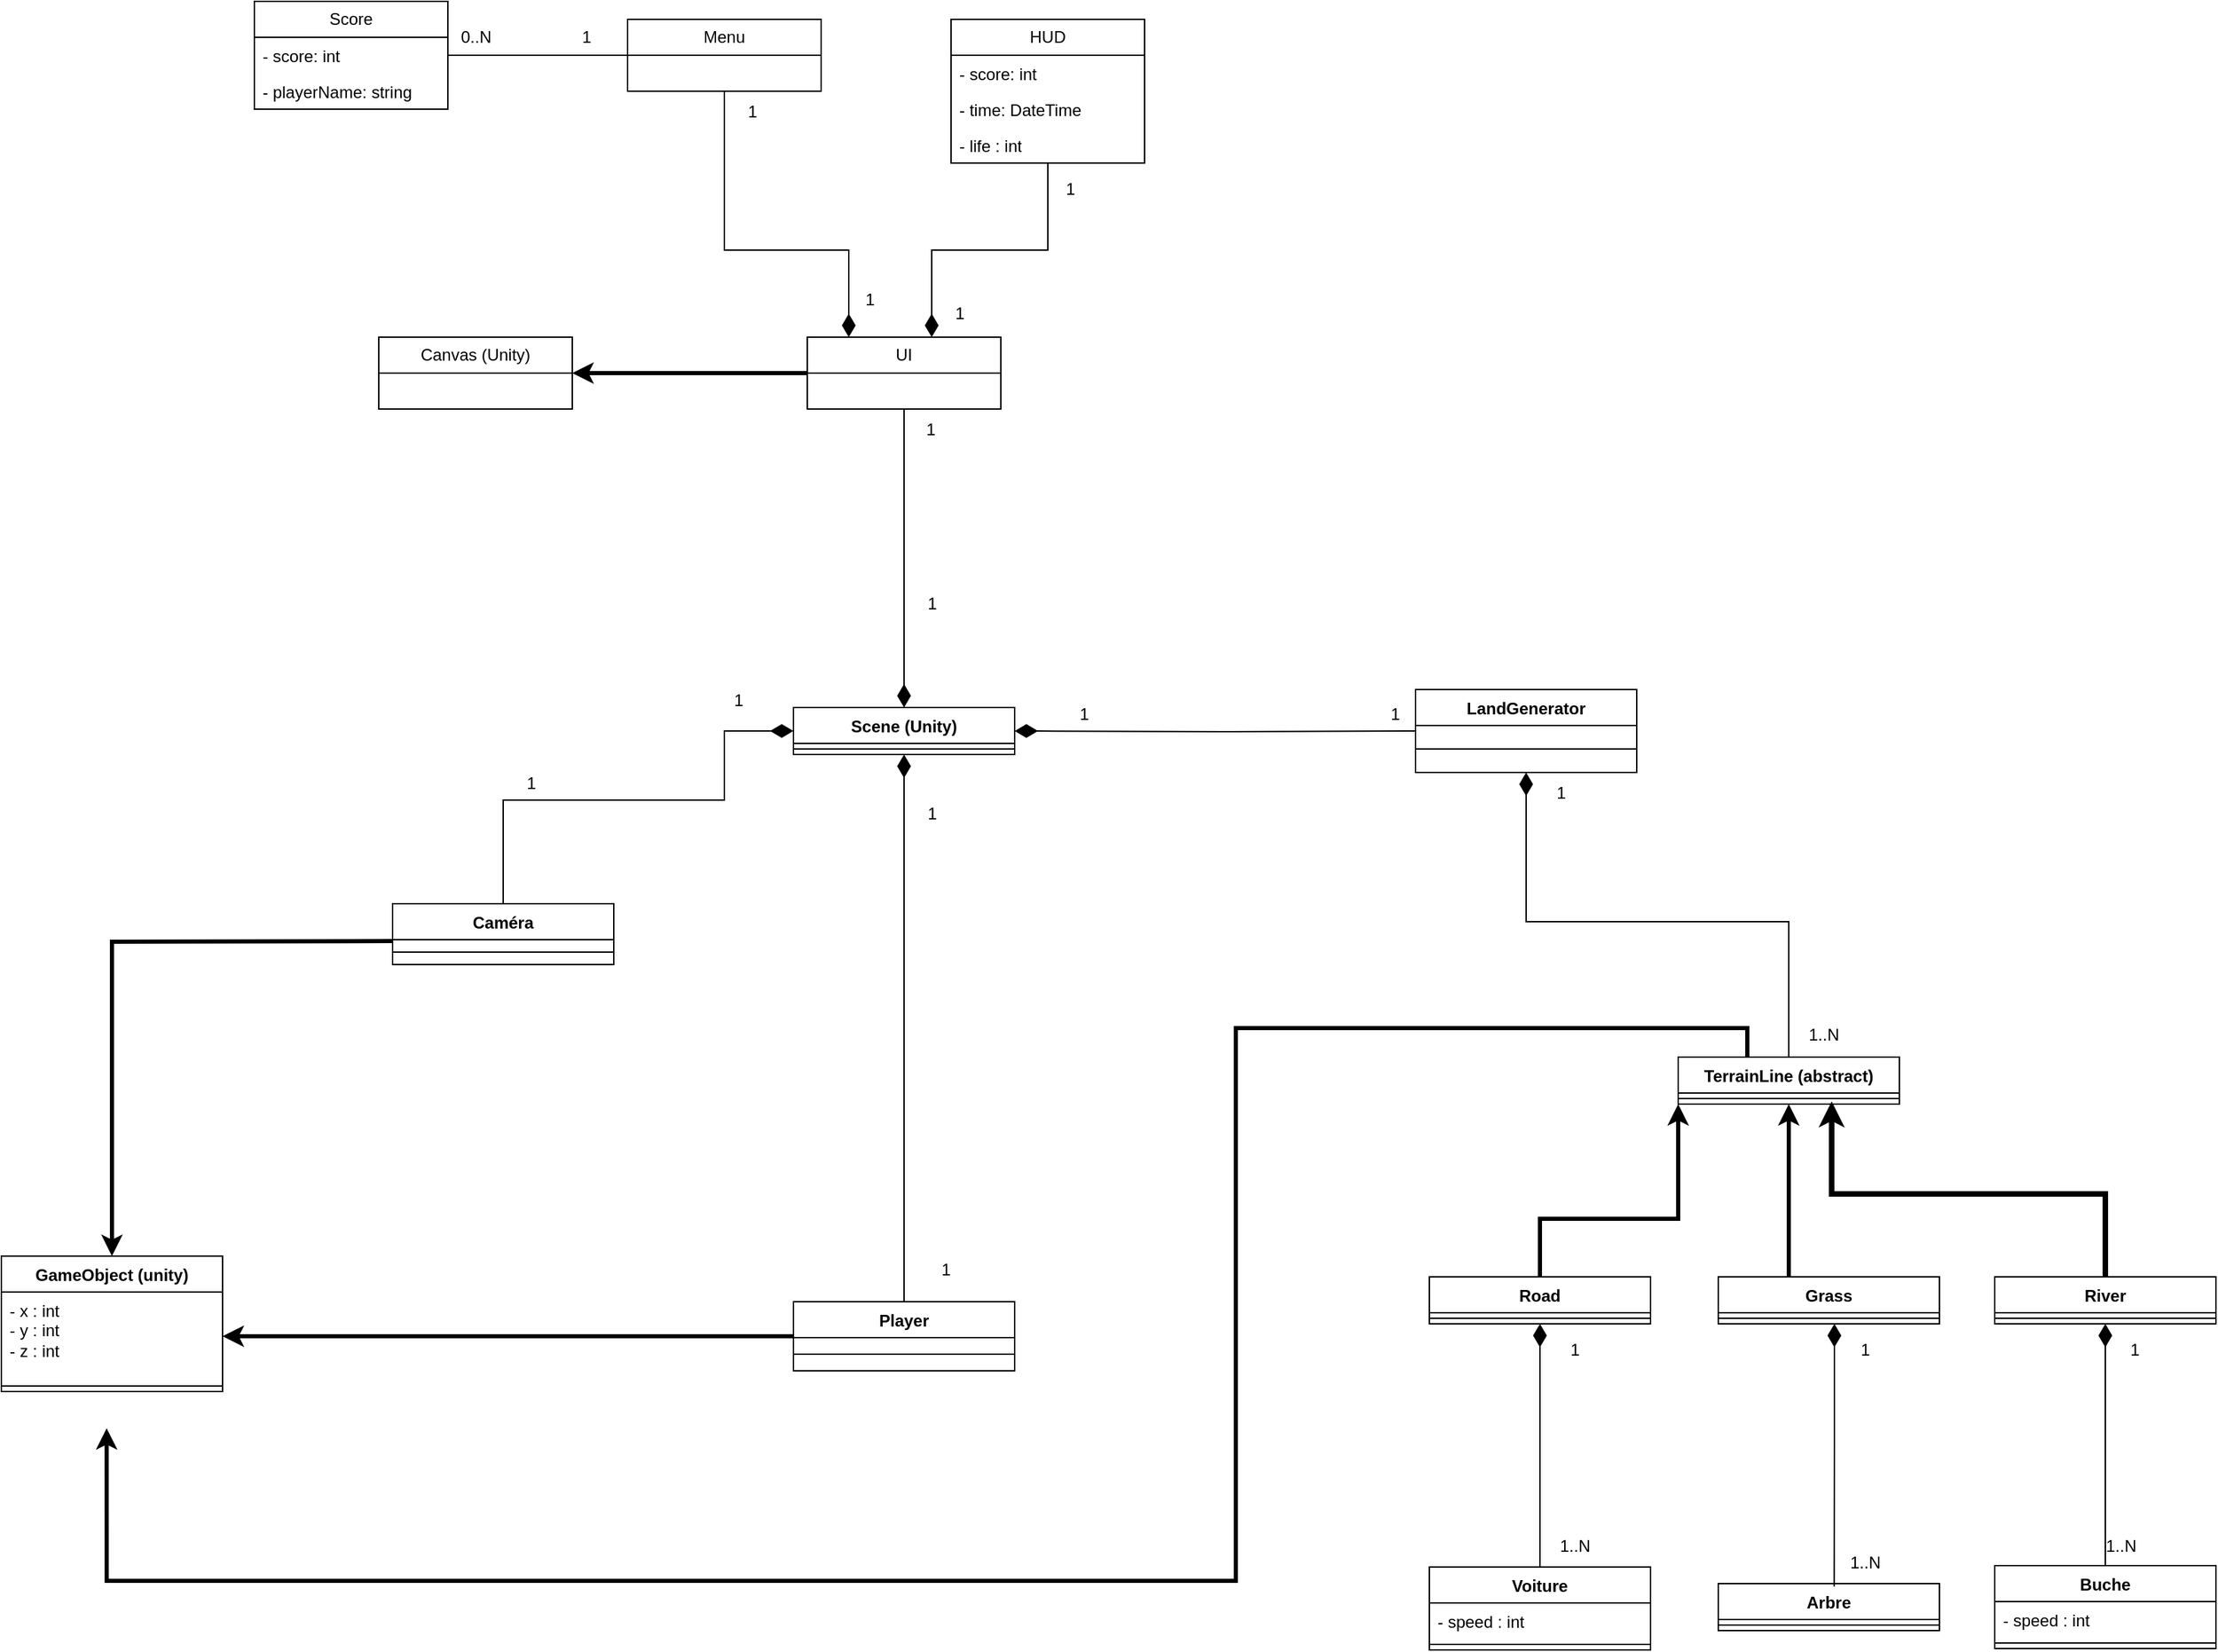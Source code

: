 <mxfile version="22.0.3" type="device">
  <diagram id="-vfHiYDljp6EoaBorjf2" name="Page-1">
    <mxGraphModel dx="2261" dy="2005" grid="1" gridSize="10" guides="1" tooltips="1" connect="1" arrows="1" fold="1" page="1" pageScale="1" pageWidth="827" pageHeight="1169" math="0" shadow="0">
      <root>
        <mxCell id="0" />
        <mxCell id="1" parent="0" />
        <mxCell id="QHdux0M1vRLAvXCM05R1-1" value="Player" style="swimlane;fontStyle=1;align=center;verticalAlign=top;childLayout=stackLayout;horizontal=1;startSize=26;horizontalStack=0;resizeParent=1;resizeParentMax=0;resizeLast=0;collapsible=1;marginBottom=0;whiteSpace=wrap;html=1;" parent="1" vertex="1">
          <mxGeometry x="160" y="618" width="160" height="50" as="geometry" />
        </mxCell>
        <mxCell id="QHdux0M1vRLAvXCM05R1-3" value="" style="line;strokeWidth=1;fillColor=none;align=left;verticalAlign=middle;spacingTop=-1;spacingLeft=3;spacingRight=3;rotatable=0;labelPosition=right;points=[];portConstraint=eastwest;strokeColor=inherit;" parent="QHdux0M1vRLAvXCM05R1-1" vertex="1">
          <mxGeometry y="26" width="160" height="24" as="geometry" />
        </mxCell>
        <mxCell id="_0vEYilSY-C2EpLSqVs0-3" style="rounded=0;orthogonalLoop=1;jettySize=auto;html=1;endArrow=none;endFill=0;startArrow=diamondThin;startFill=1;endSize=12;startSize=14;" parent="1" source="QHdux0M1vRLAvXCM05R1-5" target="QHdux0M1vRLAvXCM05R1-1" edge="1">
          <mxGeometry relative="1" as="geometry" />
        </mxCell>
        <mxCell id="_0vEYilSY-C2EpLSqVs0-92" style="edgeStyle=orthogonalEdgeStyle;rounded=0;orthogonalLoop=1;jettySize=auto;html=1;entryX=0.5;entryY=0;entryDx=0;entryDy=0;endArrow=none;endFill=0;startArrow=diamondThin;startFill=1;startSize=14;" parent="1" source="QHdux0M1vRLAvXCM05R1-5" target="_0vEYilSY-C2EpLSqVs0-88" edge="1">
          <mxGeometry relative="1" as="geometry">
            <Array as="points">
              <mxPoint x="110" y="255" />
              <mxPoint x="-50" y="254" />
            </Array>
          </mxGeometry>
        </mxCell>
        <mxCell id="ePx-Qd-llUfTR6xKbrUM-10" style="edgeStyle=orthogonalEdgeStyle;rounded=0;orthogonalLoop=1;jettySize=auto;html=1;endArrow=none;endFill=0;startArrow=diamondThin;startFill=1;startSize=14;" edge="1" parent="1" source="QHdux0M1vRLAvXCM05R1-5" target="ePx-Qd-llUfTR6xKbrUM-1">
          <mxGeometry relative="1" as="geometry" />
        </mxCell>
        <mxCell id="QHdux0M1vRLAvXCM05R1-5" value="Scene (Unity)" style="swimlane;fontStyle=1;align=center;verticalAlign=top;childLayout=stackLayout;horizontal=1;startSize=26;horizontalStack=0;resizeParent=1;resizeParentMax=0;resizeLast=0;collapsible=1;marginBottom=0;whiteSpace=wrap;html=1;" parent="1" vertex="1">
          <mxGeometry x="160" y="188" width="160" height="34" as="geometry" />
        </mxCell>
        <mxCell id="QHdux0M1vRLAvXCM05R1-7" value="" style="line;strokeWidth=1;fillColor=none;align=left;verticalAlign=middle;spacingTop=-1;spacingLeft=3;spacingRight=3;rotatable=0;labelPosition=right;points=[];portConstraint=eastwest;strokeColor=inherit;" parent="QHdux0M1vRLAvXCM05R1-5" vertex="1">
          <mxGeometry y="26" width="160" height="8" as="geometry" />
        </mxCell>
        <mxCell id="QHdux0M1vRLAvXCM05R1-46" value="Voiture" style="swimlane;fontStyle=1;align=center;verticalAlign=top;childLayout=stackLayout;horizontal=1;startSize=26;horizontalStack=0;resizeParent=1;resizeParentMax=0;resizeLast=0;collapsible=1;marginBottom=0;whiteSpace=wrap;html=1;" parent="1" vertex="1">
          <mxGeometry x="620" y="810" width="160" height="60" as="geometry" />
        </mxCell>
        <mxCell id="QHdux0M1vRLAvXCM05R1-47" value="- speed : int" style="text;strokeColor=none;fillColor=none;align=left;verticalAlign=top;spacingLeft=4;spacingRight=4;overflow=hidden;rotatable=0;points=[[0,0.5],[1,0.5]];portConstraint=eastwest;whiteSpace=wrap;html=1;" parent="QHdux0M1vRLAvXCM05R1-46" vertex="1">
          <mxGeometry y="26" width="160" height="26" as="geometry" />
        </mxCell>
        <mxCell id="QHdux0M1vRLAvXCM05R1-48" value="" style="line;strokeWidth=1;fillColor=none;align=left;verticalAlign=middle;spacingTop=-1;spacingLeft=3;spacingRight=3;rotatable=0;labelPosition=right;points=[];portConstraint=eastwest;strokeColor=inherit;" parent="QHdux0M1vRLAvXCM05R1-46" vertex="1">
          <mxGeometry y="52" width="160" height="8" as="geometry" />
        </mxCell>
        <mxCell id="QHdux0M1vRLAvXCM05R1-50" value="Arbre" style="swimlane;fontStyle=1;align=center;verticalAlign=top;childLayout=stackLayout;horizontal=1;startSize=26;horizontalStack=0;resizeParent=1;resizeParentMax=0;resizeLast=0;collapsible=1;marginBottom=0;whiteSpace=wrap;html=1;" parent="1" vertex="1">
          <mxGeometry x="829" y="822" width="160" height="34" as="geometry" />
        </mxCell>
        <mxCell id="QHdux0M1vRLAvXCM05R1-52" value="" style="line;strokeWidth=1;fillColor=none;align=left;verticalAlign=middle;spacingTop=-1;spacingLeft=3;spacingRight=3;rotatable=0;labelPosition=right;points=[];portConstraint=eastwest;strokeColor=inherit;" parent="QHdux0M1vRLAvXCM05R1-50" vertex="1">
          <mxGeometry y="26" width="160" height="8" as="geometry" />
        </mxCell>
        <mxCell id="HlbL8YD0RV6L0Xlzjblz-8" style="edgeStyle=orthogonalEdgeStyle;rounded=0;orthogonalLoop=1;jettySize=auto;html=1;entryX=0.476;entryY=1.022;entryDx=0;entryDy=0;entryPerimeter=0;strokeWidth=3;" parent="1" source="_0vEYilSY-C2EpLSqVs0-16" edge="1">
          <mxGeometry relative="1" as="geometry">
            <mxPoint x="-336.84" y="709.572" as="targetPoint" />
            <Array as="points">
              <mxPoint x="850" y="420" />
              <mxPoint x="480" y="420" />
              <mxPoint x="480" y="820" />
              <mxPoint x="-337" y="820" />
            </Array>
          </mxGeometry>
        </mxCell>
        <mxCell id="_0vEYilSY-C2EpLSqVs0-16" value="TerrainLine (abstract)" style="swimlane;fontStyle=1;align=center;verticalAlign=top;childLayout=stackLayout;horizontal=1;startSize=26;horizontalStack=0;resizeParent=1;resizeParentMax=0;resizeLast=0;collapsible=1;marginBottom=0;whiteSpace=wrap;html=1;" parent="1" vertex="1">
          <mxGeometry x="800" y="441" width="160" height="34" as="geometry" />
        </mxCell>
        <mxCell id="_0vEYilSY-C2EpLSqVs0-18" value="" style="line;strokeWidth=1;fillColor=none;align=left;verticalAlign=middle;spacingTop=-1;spacingLeft=3;spacingRight=3;rotatable=0;labelPosition=right;points=[];portConstraint=eastwest;strokeColor=inherit;" parent="_0vEYilSY-C2EpLSqVs0-16" vertex="1">
          <mxGeometry y="26" width="160" height="8" as="geometry" />
        </mxCell>
        <mxCell id="_0vEYilSY-C2EpLSqVs0-24" value="1" style="text;html=1;align=center;verticalAlign=middle;resizable=0;points=[];autosize=1;strokeColor=none;fillColor=none;" parent="1" vertex="1">
          <mxGeometry x="255" y="580" width="30" height="30" as="geometry" />
        </mxCell>
        <mxCell id="_0vEYilSY-C2EpLSqVs0-25" value="1" style="text;html=1;align=center;verticalAlign=middle;resizable=0;points=[];autosize=1;strokeColor=none;fillColor=none;" parent="1" vertex="1">
          <mxGeometry x="245" y="250" width="30" height="30" as="geometry" />
        </mxCell>
        <mxCell id="_0vEYilSY-C2EpLSqVs0-42" value="Road" style="swimlane;fontStyle=1;align=center;verticalAlign=top;childLayout=stackLayout;horizontal=1;startSize=26;horizontalStack=0;resizeParent=1;resizeParentMax=0;resizeLast=0;collapsible=1;marginBottom=0;whiteSpace=wrap;html=1;" parent="1" vertex="1">
          <mxGeometry x="620" y="600" width="160" height="34" as="geometry" />
        </mxCell>
        <mxCell id="_0vEYilSY-C2EpLSqVs0-44" value="" style="line;strokeWidth=1;fillColor=none;align=left;verticalAlign=middle;spacingTop=-1;spacingLeft=3;spacingRight=3;rotatable=0;labelPosition=right;points=[];portConstraint=eastwest;strokeColor=inherit;" parent="_0vEYilSY-C2EpLSqVs0-42" vertex="1">
          <mxGeometry y="26" width="160" height="8" as="geometry" />
        </mxCell>
        <mxCell id="_0vEYilSY-C2EpLSqVs0-46" value="Grass" style="swimlane;fontStyle=1;align=center;verticalAlign=top;childLayout=stackLayout;horizontal=1;startSize=26;horizontalStack=0;resizeParent=1;resizeParentMax=0;resizeLast=0;collapsible=1;marginBottom=0;whiteSpace=wrap;html=1;" parent="1" vertex="1">
          <mxGeometry x="829" y="600" width="160" height="34" as="geometry" />
        </mxCell>
        <mxCell id="_0vEYilSY-C2EpLSqVs0-48" value="" style="line;strokeWidth=1;fillColor=none;align=left;verticalAlign=middle;spacingTop=-1;spacingLeft=3;spacingRight=3;rotatable=0;labelPosition=right;points=[];portConstraint=eastwest;strokeColor=inherit;" parent="_0vEYilSY-C2EpLSqVs0-46" vertex="1">
          <mxGeometry y="26" width="160" height="8" as="geometry" />
        </mxCell>
        <mxCell id="_0vEYilSY-C2EpLSqVs0-57" value="" style="edgeStyle=orthogonalEdgeStyle;rounded=0;orthogonalLoop=1;jettySize=auto;html=1;strokeWidth=4;entryX=0.694;entryY=0.75;entryDx=0;entryDy=0;entryPerimeter=0;" parent="1" source="_0vEYilSY-C2EpLSqVs0-50" target="_0vEYilSY-C2EpLSqVs0-18" edge="1">
          <mxGeometry relative="1" as="geometry">
            <mxPoint x="1020" y="643" as="sourcePoint" />
            <mxPoint x="881" y="516" as="targetPoint" />
            <Array as="points">
              <mxPoint x="1109" y="540" />
              <mxPoint x="911" y="540" />
            </Array>
          </mxGeometry>
        </mxCell>
        <mxCell id="_0vEYilSY-C2EpLSqVs0-50" value="River" style="swimlane;fontStyle=1;align=center;verticalAlign=top;childLayout=stackLayout;horizontal=1;startSize=26;horizontalStack=0;resizeParent=1;resizeParentMax=0;resizeLast=0;collapsible=1;marginBottom=0;whiteSpace=wrap;html=1;" parent="1" vertex="1">
          <mxGeometry x="1029" y="600" width="160" height="34" as="geometry" />
        </mxCell>
        <mxCell id="_0vEYilSY-C2EpLSqVs0-52" value="" style="line;strokeWidth=1;fillColor=none;align=left;verticalAlign=middle;spacingTop=-1;spacingLeft=3;spacingRight=3;rotatable=0;labelPosition=right;points=[];portConstraint=eastwest;strokeColor=inherit;" parent="_0vEYilSY-C2EpLSqVs0-50" vertex="1">
          <mxGeometry y="26" width="160" height="8" as="geometry" />
        </mxCell>
        <mxCell id="_0vEYilSY-C2EpLSqVs0-55" style="edgeStyle=orthogonalEdgeStyle;rounded=0;orthogonalLoop=1;jettySize=auto;html=1;strokeWidth=3;" parent="1" source="_0vEYilSY-C2EpLSqVs0-42" target="_0vEYilSY-C2EpLSqVs0-16" edge="1">
          <mxGeometry relative="1" as="geometry">
            <mxPoint x="813.2" y="542.208" as="targetPoint" />
            <Array as="points">
              <mxPoint x="700" y="558" />
              <mxPoint x="800" y="558" />
            </Array>
          </mxGeometry>
        </mxCell>
        <mxCell id="_0vEYilSY-C2EpLSqVs0-56" style="edgeStyle=orthogonalEdgeStyle;rounded=0;orthogonalLoop=1;jettySize=auto;html=1;entryX=0.5;entryY=1;entryDx=0;entryDy=0;strokeWidth=3;" parent="1" source="_0vEYilSY-C2EpLSqVs0-46" target="_0vEYilSY-C2EpLSqVs0-16" edge="1">
          <mxGeometry relative="1" as="geometry">
            <mxPoint x="846.8" y="542.208" as="targetPoint" />
            <Array as="points">
              <mxPoint x="880" y="580" />
              <mxPoint x="880" y="580" />
            </Array>
          </mxGeometry>
        </mxCell>
        <mxCell id="_0vEYilSY-C2EpLSqVs0-59" value="LandGenerator" style="swimlane;fontStyle=1;align=center;verticalAlign=top;childLayout=stackLayout;horizontal=1;startSize=26;horizontalStack=0;resizeParent=1;resizeParentMax=0;resizeLast=0;collapsible=1;marginBottom=0;whiteSpace=wrap;html=1;" parent="1" vertex="1">
          <mxGeometry x="610" y="175" width="160" height="60" as="geometry" />
        </mxCell>
        <mxCell id="_0vEYilSY-C2EpLSqVs0-61" value="" style="line;strokeWidth=1;fillColor=none;align=left;verticalAlign=middle;spacingTop=-1;spacingLeft=3;spacingRight=3;rotatable=0;labelPosition=right;points=[];portConstraint=eastwest;strokeColor=inherit;" parent="_0vEYilSY-C2EpLSqVs0-59" vertex="1">
          <mxGeometry y="26" width="160" height="34" as="geometry" />
        </mxCell>
        <mxCell id="_0vEYilSY-C2EpLSqVs0-63" style="edgeStyle=orthogonalEdgeStyle;rounded=0;orthogonalLoop=1;jettySize=auto;html=1;endArrow=none;endFill=0;startArrow=diamondThin;startFill=1;startSize=14;" parent="1" target="_0vEYilSY-C2EpLSqVs0-59" edge="1">
          <mxGeometry relative="1" as="geometry">
            <mxPoint x="320" y="205" as="sourcePoint" />
            <mxPoint x="600" y="251" as="targetPoint" />
          </mxGeometry>
        </mxCell>
        <mxCell id="_0vEYilSY-C2EpLSqVs0-64" style="edgeStyle=orthogonalEdgeStyle;rounded=0;orthogonalLoop=1;jettySize=auto;html=1;endArrow=none;endFill=0;exitX=0.5;exitY=1;exitDx=0;exitDy=0;startArrow=diamondThin;startFill=1;startSize=14;" parent="1" source="_0vEYilSY-C2EpLSqVs0-59" target="_0vEYilSY-C2EpLSqVs0-16" edge="1">
          <mxGeometry relative="1" as="geometry">
            <mxPoint x="760" y="285" as="sourcePoint" />
          </mxGeometry>
        </mxCell>
        <mxCell id="_0vEYilSY-C2EpLSqVs0-66" value="1" style="text;html=1;align=center;verticalAlign=middle;resizable=0;points=[];autosize=1;strokeColor=none;fillColor=none;" parent="1" vertex="1">
          <mxGeometry x="580" y="178" width="30" height="30" as="geometry" />
        </mxCell>
        <mxCell id="_0vEYilSY-C2EpLSqVs0-67" value="1" style="text;html=1;align=center;verticalAlign=middle;resizable=0;points=[];autosize=1;strokeColor=none;fillColor=none;" parent="1" vertex="1">
          <mxGeometry x="355" y="178" width="30" height="30" as="geometry" />
        </mxCell>
        <mxCell id="_0vEYilSY-C2EpLSqVs0-74" value="Buche" style="swimlane;fontStyle=1;align=center;verticalAlign=top;childLayout=stackLayout;horizontal=1;startSize=26;horizontalStack=0;resizeParent=1;resizeParentMax=0;resizeLast=0;collapsible=1;marginBottom=0;whiteSpace=wrap;html=1;" parent="1" vertex="1">
          <mxGeometry x="1029" y="809" width="160" height="60" as="geometry" />
        </mxCell>
        <mxCell id="_0vEYilSY-C2EpLSqVs0-75" value="- speed : int" style="text;strokeColor=none;fillColor=none;align=left;verticalAlign=top;spacingLeft=4;spacingRight=4;overflow=hidden;rotatable=0;points=[[0,0.5],[1,0.5]];portConstraint=eastwest;whiteSpace=wrap;html=1;" parent="_0vEYilSY-C2EpLSqVs0-74" vertex="1">
          <mxGeometry y="26" width="160" height="26" as="geometry" />
        </mxCell>
        <mxCell id="_0vEYilSY-C2EpLSqVs0-76" value="" style="line;strokeWidth=1;fillColor=none;align=left;verticalAlign=middle;spacingTop=-1;spacingLeft=3;spacingRight=3;rotatable=0;labelPosition=right;points=[];portConstraint=eastwest;strokeColor=inherit;" parent="_0vEYilSY-C2EpLSqVs0-74" vertex="1">
          <mxGeometry y="52" width="160" height="8" as="geometry" />
        </mxCell>
        <mxCell id="_0vEYilSY-C2EpLSqVs0-81" value="1" style="text;html=1;align=center;verticalAlign=middle;resizable=0;points=[];autosize=1;strokeColor=none;fillColor=none;" parent="1" vertex="1">
          <mxGeometry x="700" y="235" width="30" height="30" as="geometry" />
        </mxCell>
        <mxCell id="_0vEYilSY-C2EpLSqVs0-88" value="Caméra" style="swimlane;fontStyle=1;align=center;verticalAlign=top;childLayout=stackLayout;horizontal=1;startSize=26;horizontalStack=0;resizeParent=1;resizeParentMax=0;resizeLast=0;collapsible=1;marginBottom=0;whiteSpace=wrap;html=1;" parent="1" vertex="1">
          <mxGeometry x="-130" y="330" width="160" height="44" as="geometry" />
        </mxCell>
        <mxCell id="_0vEYilSY-C2EpLSqVs0-90" value="" style="line;strokeWidth=1;fillColor=none;align=left;verticalAlign=middle;spacingTop=-1;spacingLeft=3;spacingRight=3;rotatable=0;labelPosition=right;points=[];portConstraint=eastwest;strokeColor=inherit;" parent="_0vEYilSY-C2EpLSqVs0-88" vertex="1">
          <mxGeometry y="26" width="160" height="18" as="geometry" />
        </mxCell>
        <mxCell id="HlbL8YD0RV6L0Xlzjblz-1" value="GameObject (unity)" style="swimlane;fontStyle=1;align=center;verticalAlign=top;childLayout=stackLayout;horizontal=1;startSize=26;horizontalStack=0;resizeParent=1;resizeParentMax=0;resizeLast=0;collapsible=1;marginBottom=0;whiteSpace=wrap;html=1;" parent="1" vertex="1">
          <mxGeometry x="-413" y="585" width="160" height="98" as="geometry" />
        </mxCell>
        <mxCell id="HlbL8YD0RV6L0Xlzjblz-2" value="- x : int&lt;br&gt;- y : int&lt;br&gt;- z : int" style="text;strokeColor=none;fillColor=none;align=left;verticalAlign=top;spacingLeft=4;spacingRight=4;overflow=hidden;rotatable=0;points=[[0,0.5],[1,0.5]];portConstraint=eastwest;whiteSpace=wrap;html=1;" parent="HlbL8YD0RV6L0Xlzjblz-1" vertex="1">
          <mxGeometry y="26" width="160" height="64" as="geometry" />
        </mxCell>
        <mxCell id="HlbL8YD0RV6L0Xlzjblz-3" value="" style="line;strokeWidth=1;fillColor=none;align=left;verticalAlign=middle;spacingTop=-1;spacingLeft=3;spacingRight=3;rotatable=0;labelPosition=right;points=[];portConstraint=eastwest;strokeColor=inherit;" parent="HlbL8YD0RV6L0Xlzjblz-1" vertex="1">
          <mxGeometry y="90" width="160" height="8" as="geometry" />
        </mxCell>
        <mxCell id="HlbL8YD0RV6L0Xlzjblz-6" style="edgeStyle=orthogonalEdgeStyle;rounded=0;orthogonalLoop=1;jettySize=auto;html=1;entryX=0.5;entryY=0;entryDx=0;entryDy=0;strokeWidth=3;" parent="1" target="HlbL8YD0RV6L0Xlzjblz-1" edge="1">
          <mxGeometry relative="1" as="geometry">
            <mxPoint x="-130" y="357" as="sourcePoint" />
          </mxGeometry>
        </mxCell>
        <mxCell id="HlbL8YD0RV6L0Xlzjblz-7" style="edgeStyle=orthogonalEdgeStyle;rounded=0;orthogonalLoop=1;jettySize=auto;html=1;strokeWidth=3;" parent="1" source="QHdux0M1vRLAvXCM05R1-1" target="HlbL8YD0RV6L0Xlzjblz-2" edge="1">
          <mxGeometry relative="1" as="geometry">
            <mxPoint x="160" y="573" as="sourcePoint" />
          </mxGeometry>
        </mxCell>
        <mxCell id="ePx-Qd-llUfTR6xKbrUM-9" style="edgeStyle=orthogonalEdgeStyle;rounded=0;orthogonalLoop=1;jettySize=auto;html=1;strokeWidth=3;" edge="1" parent="1" source="ePx-Qd-llUfTR6xKbrUM-1" target="ePx-Qd-llUfTR6xKbrUM-5">
          <mxGeometry relative="1" as="geometry" />
        </mxCell>
        <mxCell id="ePx-Qd-llUfTR6xKbrUM-20" style="edgeStyle=orthogonalEdgeStyle;rounded=0;orthogonalLoop=1;jettySize=auto;html=1;endArrow=none;endFill=0;startArrow=diamondThin;startFill=1;startSize=14;" edge="1" parent="1" source="ePx-Qd-llUfTR6xKbrUM-1" target="ePx-Qd-llUfTR6xKbrUM-15">
          <mxGeometry relative="1" as="geometry">
            <Array as="points">
              <mxPoint x="260" y="-143" />
              <mxPoint x="344" y="-143" />
            </Array>
          </mxGeometry>
        </mxCell>
        <mxCell id="ePx-Qd-llUfTR6xKbrUM-1" value="UI" style="swimlane;fontStyle=0;childLayout=stackLayout;horizontal=1;startSize=26;fillColor=none;horizontalStack=0;resizeParent=1;resizeParentMax=0;resizeLast=0;collapsible=1;marginBottom=0;whiteSpace=wrap;html=1;" vertex="1" parent="1">
          <mxGeometry x="170" y="-80" width="140" height="52" as="geometry" />
        </mxCell>
        <mxCell id="ePx-Qd-llUfTR6xKbrUM-5" value="Canvas (Unity)" style="swimlane;fontStyle=0;childLayout=stackLayout;horizontal=1;startSize=26;fillColor=none;horizontalStack=0;resizeParent=1;resizeParentMax=0;resizeLast=0;collapsible=1;marginBottom=0;whiteSpace=wrap;html=1;" vertex="1" parent="1">
          <mxGeometry x="-140" y="-80" width="140" height="52" as="geometry" />
        </mxCell>
        <mxCell id="ePx-Qd-llUfTR6xKbrUM-19" style="edgeStyle=orthogonalEdgeStyle;rounded=0;orthogonalLoop=1;jettySize=auto;html=1;endArrow=diamondThin;endFill=1;startArrow=none;startFill=0;startSize=14;endSize=14;" edge="1" parent="1" source="ePx-Qd-llUfTR6xKbrUM-11" target="ePx-Qd-llUfTR6xKbrUM-1">
          <mxGeometry relative="1" as="geometry">
            <Array as="points">
              <mxPoint x="110" y="-143" />
              <mxPoint x="200" y="-143" />
            </Array>
          </mxGeometry>
        </mxCell>
        <mxCell id="ePx-Qd-llUfTR6xKbrUM-24" style="edgeStyle=orthogonalEdgeStyle;rounded=0;orthogonalLoop=1;jettySize=auto;html=1;endArrow=none;endFill=0;" edge="1" parent="1" source="ePx-Qd-llUfTR6xKbrUM-11" target="ePx-Qd-llUfTR6xKbrUM-23">
          <mxGeometry relative="1" as="geometry" />
        </mxCell>
        <mxCell id="ePx-Qd-llUfTR6xKbrUM-11" value="Menu" style="swimlane;fontStyle=0;childLayout=stackLayout;horizontal=1;startSize=26;fillColor=none;horizontalStack=0;resizeParent=1;resizeParentMax=0;resizeLast=0;collapsible=1;marginBottom=0;whiteSpace=wrap;html=1;" vertex="1" parent="1">
          <mxGeometry x="40" y="-310" width="140" height="52" as="geometry" />
        </mxCell>
        <mxCell id="ePx-Qd-llUfTR6xKbrUM-15" value="HUD" style="swimlane;fontStyle=0;childLayout=stackLayout;horizontal=1;startSize=26;fillColor=none;horizontalStack=0;resizeParent=1;resizeParentMax=0;resizeLast=0;collapsible=1;marginBottom=0;whiteSpace=wrap;html=1;" vertex="1" parent="1">
          <mxGeometry x="274" y="-310" width="140" height="104" as="geometry" />
        </mxCell>
        <mxCell id="ePx-Qd-llUfTR6xKbrUM-16" value="- score: int" style="text;strokeColor=none;fillColor=none;align=left;verticalAlign=top;spacingLeft=4;spacingRight=4;overflow=hidden;rotatable=0;points=[[0,0.5],[1,0.5]];portConstraint=eastwest;whiteSpace=wrap;html=1;" vertex="1" parent="ePx-Qd-llUfTR6xKbrUM-15">
          <mxGeometry y="26" width="140" height="26" as="geometry" />
        </mxCell>
        <mxCell id="ePx-Qd-llUfTR6xKbrUM-25" value="- time: DateTime" style="text;strokeColor=none;fillColor=none;align=left;verticalAlign=top;spacingLeft=4;spacingRight=4;overflow=hidden;rotatable=0;points=[[0,0.5],[1,0.5]];portConstraint=eastwest;whiteSpace=wrap;html=1;" vertex="1" parent="ePx-Qd-llUfTR6xKbrUM-15">
          <mxGeometry y="52" width="140" height="26" as="geometry" />
        </mxCell>
        <mxCell id="ePx-Qd-llUfTR6xKbrUM-26" value="- life : int" style="text;strokeColor=none;fillColor=none;align=left;verticalAlign=top;spacingLeft=4;spacingRight=4;overflow=hidden;rotatable=0;points=[[0,0.5],[1,0.5]];portConstraint=eastwest;whiteSpace=wrap;html=1;" vertex="1" parent="ePx-Qd-llUfTR6xKbrUM-15">
          <mxGeometry y="78" width="140" height="26" as="geometry" />
        </mxCell>
        <mxCell id="ePx-Qd-llUfTR6xKbrUM-23" value="Score" style="swimlane;fontStyle=0;childLayout=stackLayout;horizontal=1;startSize=26;fillColor=none;horizontalStack=0;resizeParent=1;resizeParentMax=0;resizeLast=0;collapsible=1;marginBottom=0;whiteSpace=wrap;html=1;" vertex="1" parent="1">
          <mxGeometry x="-230" y="-323" width="140" height="78" as="geometry" />
        </mxCell>
        <mxCell id="ePx-Qd-llUfTR6xKbrUM-28" value="- score: int" style="text;strokeColor=none;fillColor=none;align=left;verticalAlign=top;spacingLeft=4;spacingRight=4;overflow=hidden;rotatable=0;points=[[0,0.5],[1,0.5]];portConstraint=eastwest;whiteSpace=wrap;html=1;" vertex="1" parent="ePx-Qd-llUfTR6xKbrUM-23">
          <mxGeometry y="26" width="140" height="26" as="geometry" />
        </mxCell>
        <mxCell id="ePx-Qd-llUfTR6xKbrUM-29" value="- playerName: string" style="text;strokeColor=none;fillColor=none;align=left;verticalAlign=top;spacingLeft=4;spacingRight=4;overflow=hidden;rotatable=0;points=[[0,0.5],[1,0.5]];portConstraint=eastwest;whiteSpace=wrap;html=1;" vertex="1" parent="ePx-Qd-llUfTR6xKbrUM-23">
          <mxGeometry y="52" width="140" height="26" as="geometry" />
        </mxCell>
        <mxCell id="ePx-Qd-llUfTR6xKbrUM-37" value="" style="endArrow=none;html=1;endSize=12;startArrow=diamondThin;startSize=14;startFill=1;edgeStyle=orthogonalEdgeStyle;align=left;verticalAlign=bottom;rounded=0;entryX=0.5;entryY=0;entryDx=0;entryDy=0;endFill=0;" edge="1" parent="1" source="_0vEYilSY-C2EpLSqVs0-50" target="_0vEYilSY-C2EpLSqVs0-74">
          <mxGeometry x="-1" y="3" relative="1" as="geometry">
            <mxPoint x="1110" y="690" as="sourcePoint" />
            <mxPoint x="1270" y="690" as="targetPoint" />
          </mxGeometry>
        </mxCell>
        <mxCell id="ePx-Qd-llUfTR6xKbrUM-38" value="1..N" style="text;html=1;align=center;verticalAlign=middle;resizable=0;points=[];autosize=1;strokeColor=none;fillColor=none;" vertex="1" parent="1">
          <mxGeometry x="1095" y="780" width="50" height="30" as="geometry" />
        </mxCell>
        <mxCell id="ePx-Qd-llUfTR6xKbrUM-39" value="1" style="text;html=1;align=center;verticalAlign=middle;resizable=0;points=[];autosize=1;strokeColor=none;fillColor=none;" vertex="1" parent="1">
          <mxGeometry x="1115" y="638" width="30" height="30" as="geometry" />
        </mxCell>
        <mxCell id="ePx-Qd-llUfTR6xKbrUM-40" value="" style="endArrow=none;html=1;endSize=12;startArrow=diamondThin;startSize=14;startFill=1;edgeStyle=orthogonalEdgeStyle;align=left;verticalAlign=bottom;rounded=0;entryX=0.524;entryY=0.063;entryDx=0;entryDy=0;endFill=0;entryPerimeter=0;" edge="1" parent="1" source="_0vEYilSY-C2EpLSqVs0-46" target="QHdux0M1vRLAvXCM05R1-50">
          <mxGeometry x="-1" y="3" relative="1" as="geometry">
            <mxPoint x="910" y="660" as="sourcePoint" />
            <mxPoint x="910" y="887" as="targetPoint" />
            <Array as="points">
              <mxPoint x="913" y="720" />
              <mxPoint x="913" y="720" />
            </Array>
          </mxGeometry>
        </mxCell>
        <mxCell id="ePx-Qd-llUfTR6xKbrUM-41" value="" style="endArrow=none;html=1;endSize=12;startArrow=diamondThin;startSize=14;startFill=1;edgeStyle=orthogonalEdgeStyle;align=left;verticalAlign=bottom;rounded=0;endFill=0;" edge="1" parent="1" source="_0vEYilSY-C2EpLSqVs0-42" target="QHdux0M1vRLAvXCM05R1-46">
          <mxGeometry x="-1" y="3" relative="1" as="geometry">
            <mxPoint x="705" y="658" as="sourcePoint" />
            <mxPoint x="705" y="860" as="targetPoint" />
            <Array as="points" />
          </mxGeometry>
        </mxCell>
        <mxCell id="ePx-Qd-llUfTR6xKbrUM-42" value="1..N" style="text;html=1;align=center;verticalAlign=middle;resizable=0;points=[];autosize=1;strokeColor=none;fillColor=none;" vertex="1" parent="1">
          <mxGeometry x="910" y="792" width="50" height="30" as="geometry" />
        </mxCell>
        <mxCell id="ePx-Qd-llUfTR6xKbrUM-43" value="1..N" style="text;html=1;align=center;verticalAlign=middle;resizable=0;points=[];autosize=1;strokeColor=none;fillColor=none;" vertex="1" parent="1">
          <mxGeometry x="700" y="780" width="50" height="30" as="geometry" />
        </mxCell>
        <mxCell id="ePx-Qd-llUfTR6xKbrUM-44" value="1" style="text;html=1;align=center;verticalAlign=middle;resizable=0;points=[];autosize=1;strokeColor=none;fillColor=none;" vertex="1" parent="1">
          <mxGeometry x="920" y="638" width="30" height="30" as="geometry" />
        </mxCell>
        <mxCell id="ePx-Qd-llUfTR6xKbrUM-45" value="1" style="text;html=1;align=center;verticalAlign=middle;resizable=0;points=[];autosize=1;strokeColor=none;fillColor=none;" vertex="1" parent="1">
          <mxGeometry x="710" y="638" width="30" height="30" as="geometry" />
        </mxCell>
        <mxCell id="ePx-Qd-llUfTR6xKbrUM-47" value="1..N" style="text;html=1;align=center;verticalAlign=middle;resizable=0;points=[];autosize=1;strokeColor=none;fillColor=none;" vertex="1" parent="1">
          <mxGeometry x="880" y="410" width="50" height="30" as="geometry" />
        </mxCell>
        <mxCell id="ePx-Qd-llUfTR6xKbrUM-48" value="1" style="text;html=1;align=center;verticalAlign=middle;resizable=0;points=[];autosize=1;strokeColor=none;fillColor=none;" vertex="1" parent="1">
          <mxGeometry x="105" y="168" width="30" height="30" as="geometry" />
        </mxCell>
        <mxCell id="ePx-Qd-llUfTR6xKbrUM-49" value="1" style="text;html=1;align=center;verticalAlign=middle;resizable=0;points=[];autosize=1;strokeColor=none;fillColor=none;" vertex="1" parent="1">
          <mxGeometry x="-45" y="228" width="30" height="30" as="geometry" />
        </mxCell>
        <mxCell id="ePx-Qd-llUfTR6xKbrUM-50" value="1" style="text;html=1;align=center;verticalAlign=middle;resizable=0;points=[];autosize=1;strokeColor=none;fillColor=none;" vertex="1" parent="1">
          <mxGeometry x="245" y="98" width="30" height="30" as="geometry" />
        </mxCell>
        <mxCell id="ePx-Qd-llUfTR6xKbrUM-51" value="1" style="text;html=1;align=center;verticalAlign=middle;resizable=0;points=[];autosize=1;strokeColor=none;fillColor=none;" vertex="1" parent="1">
          <mxGeometry x="244" y="-28" width="30" height="30" as="geometry" />
        </mxCell>
        <mxCell id="ePx-Qd-llUfTR6xKbrUM-52" value="1" style="text;html=1;align=center;verticalAlign=middle;resizable=0;points=[];autosize=1;strokeColor=none;fillColor=none;" vertex="1" parent="1">
          <mxGeometry x="345" y="-202" width="30" height="30" as="geometry" />
        </mxCell>
        <mxCell id="ePx-Qd-llUfTR6xKbrUM-53" value="1" style="text;html=1;align=center;verticalAlign=middle;resizable=0;points=[];autosize=1;strokeColor=none;fillColor=none;" vertex="1" parent="1">
          <mxGeometry x="265" y="-112" width="30" height="30" as="geometry" />
        </mxCell>
        <mxCell id="ePx-Qd-llUfTR6xKbrUM-54" value="1" style="text;html=1;align=center;verticalAlign=middle;resizable=0;points=[];autosize=1;strokeColor=none;fillColor=none;" vertex="1" parent="1">
          <mxGeometry x="200" y="-122" width="30" height="30" as="geometry" />
        </mxCell>
        <mxCell id="ePx-Qd-llUfTR6xKbrUM-55" value="1" style="text;html=1;align=center;verticalAlign=middle;resizable=0;points=[];autosize=1;strokeColor=none;fillColor=none;" vertex="1" parent="1">
          <mxGeometry x="-5" y="-312" width="30" height="30" as="geometry" />
        </mxCell>
        <mxCell id="ePx-Qd-llUfTR6xKbrUM-56" value="0..N" style="text;html=1;align=center;verticalAlign=middle;resizable=0;points=[];autosize=1;strokeColor=none;fillColor=none;" vertex="1" parent="1">
          <mxGeometry x="-95" y="-312" width="50" height="30" as="geometry" />
        </mxCell>
        <mxCell id="ePx-Qd-llUfTR6xKbrUM-57" value="1" style="text;html=1;align=center;verticalAlign=middle;resizable=0;points=[];autosize=1;strokeColor=none;fillColor=none;" vertex="1" parent="1">
          <mxGeometry x="115" y="-258" width="30" height="30" as="geometry" />
        </mxCell>
      </root>
    </mxGraphModel>
  </diagram>
</mxfile>
